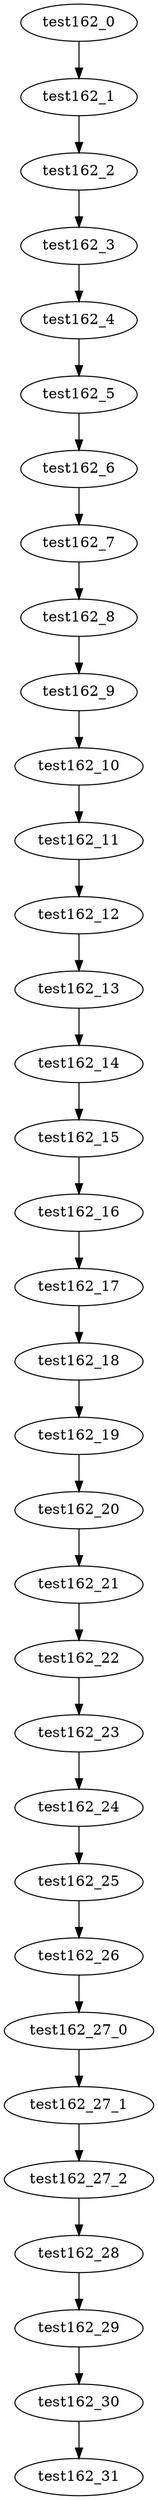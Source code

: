 digraph G {
test162_0->test162_1;
test162_1->test162_2;
test162_2->test162_3;
test162_3->test162_4;
test162_4->test162_5;
test162_5->test162_6;
test162_6->test162_7;
test162_7->test162_8;
test162_8->test162_9;
test162_9->test162_10;
test162_10->test162_11;
test162_11->test162_12;
test162_12->test162_13;
test162_13->test162_14;
test162_14->test162_15;
test162_15->test162_16;
test162_16->test162_17;
test162_17->test162_18;
test162_18->test162_19;
test162_19->test162_20;
test162_20->test162_21;
test162_21->test162_22;
test162_22->test162_23;
test162_23->test162_24;
test162_24->test162_25;
test162_25->test162_26;
test162_26->test162_27_0;
test162_27_0->test162_27_1;
test162_27_1->test162_27_2;
test162_27_2->test162_28;
test162_28->test162_29;
test162_29->test162_30;
test162_30->test162_31;

}

